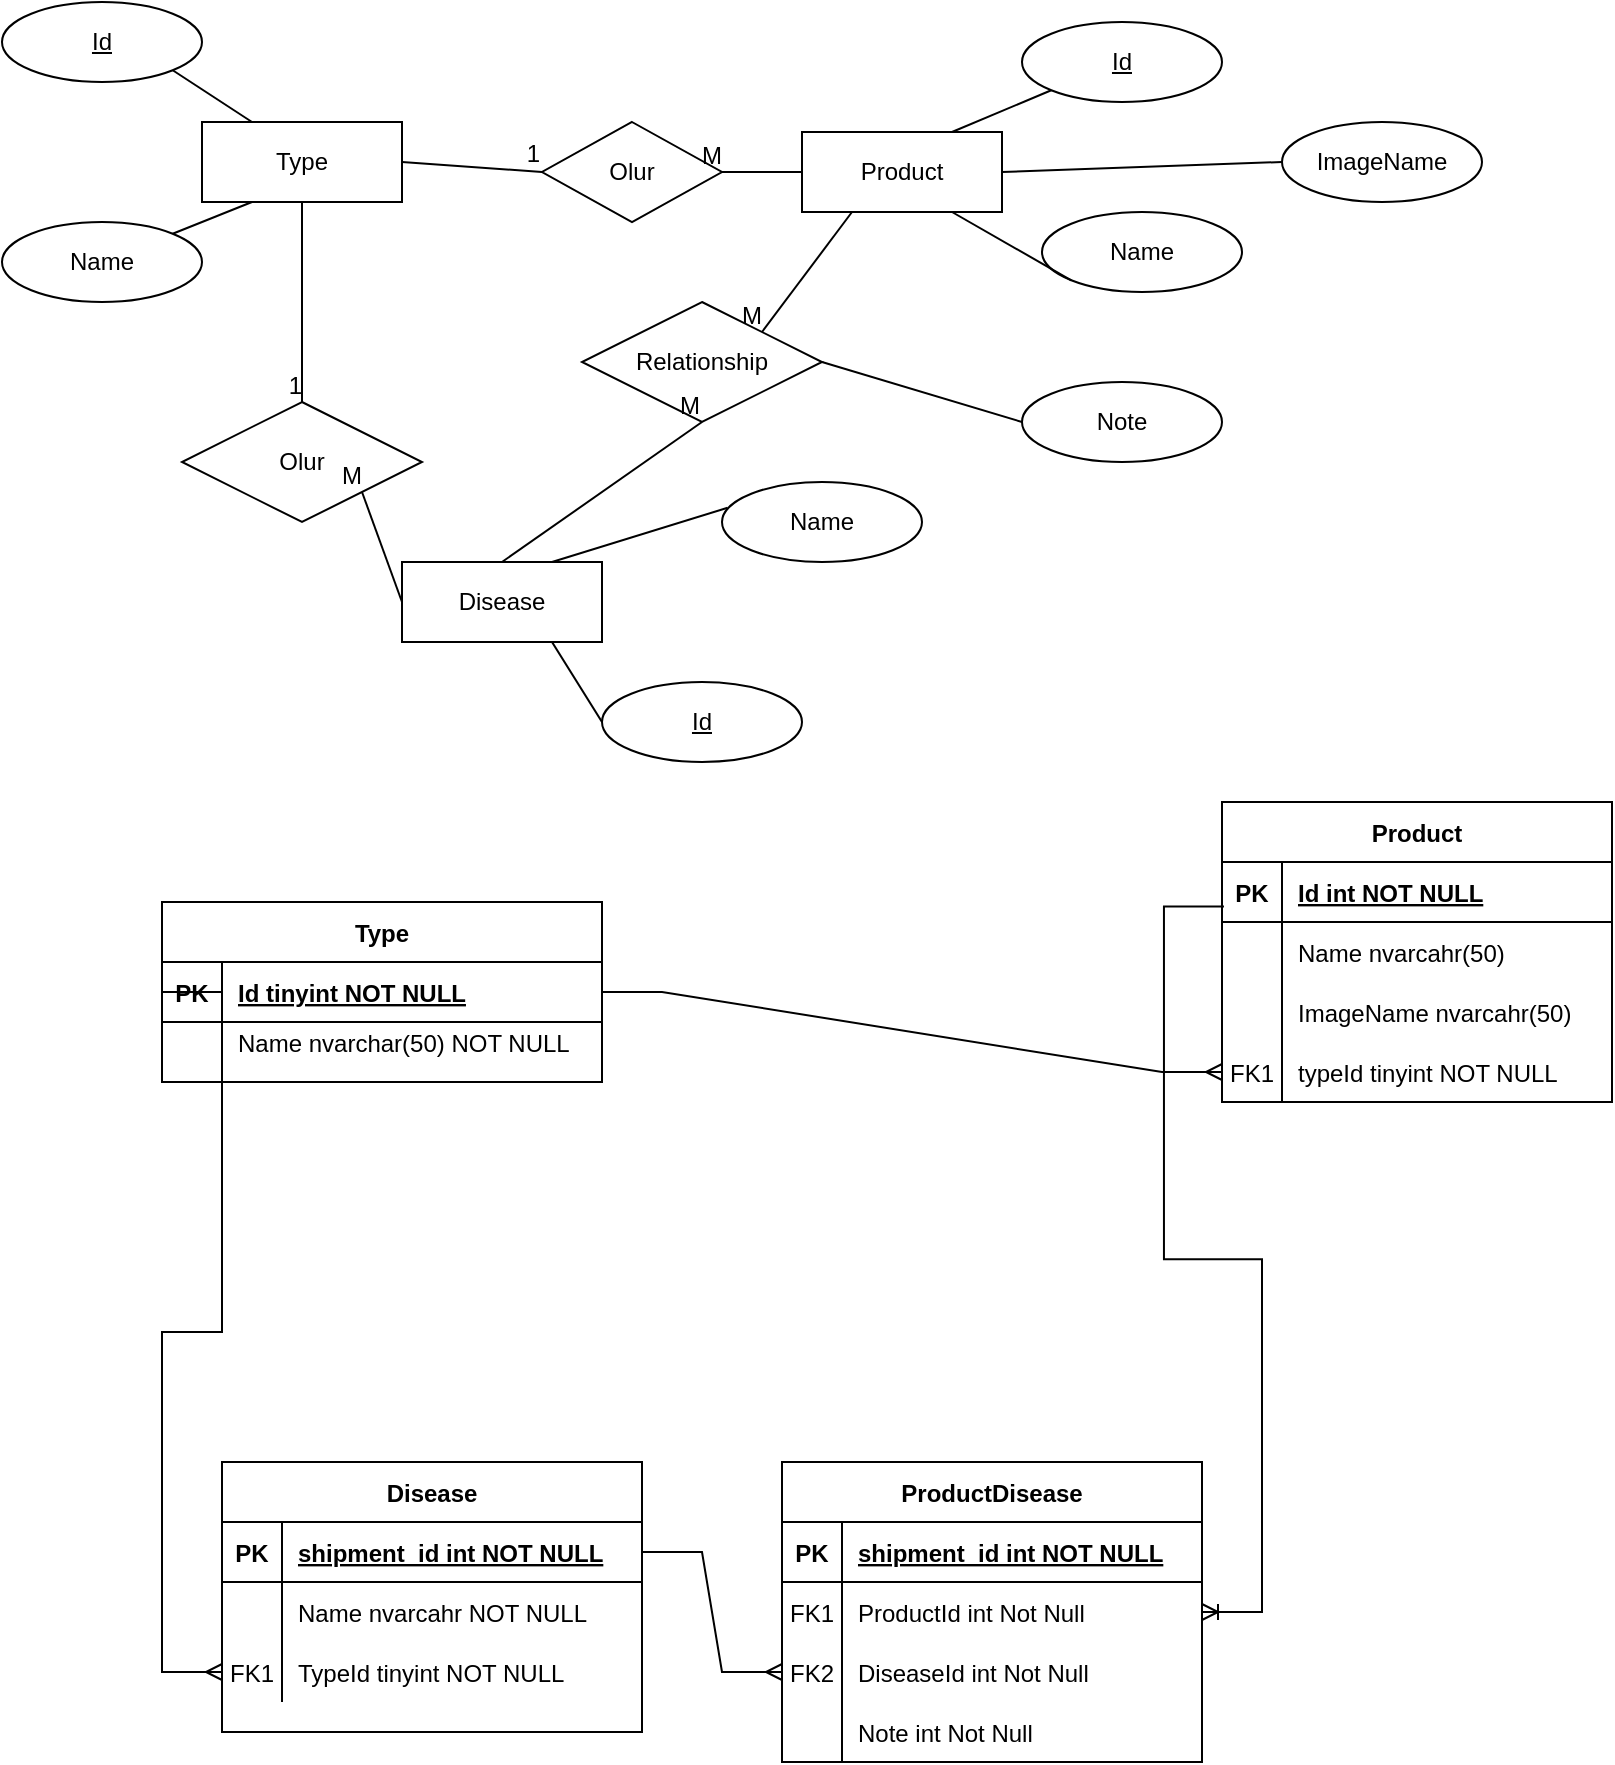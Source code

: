<mxfile version="16.6.3" type="device"><diagram id="R2lEEEUBdFMjLlhIrx00" name="Page-1"><mxGraphModel dx="1617" dy="767" grid="1" gridSize="10" guides="1" tooltips="1" connect="1" arrows="1" fold="1" page="1" pageScale="1" pageWidth="850" pageHeight="1100" math="0" shadow="0" extFonts="Permanent Marker^https://fonts.googleapis.com/css?family=Permanent+Marker"><root><mxCell id="0"/><mxCell id="1" parent="0"/><mxCell id="C-vyLk0tnHw3VtMMgP7b-2" value="Product" style="shape=table;startSize=30;container=1;collapsible=1;childLayout=tableLayout;fixedRows=1;rowLines=0;fontStyle=1;align=center;resizeLast=1;" parent="1" vertex="1"><mxGeometry x="620" y="420" width="195" height="150" as="geometry"/></mxCell><mxCell id="C-vyLk0tnHw3VtMMgP7b-3" value="" style="shape=partialRectangle;collapsible=0;dropTarget=0;pointerEvents=0;fillColor=none;points=[[0,0.5],[1,0.5]];portConstraint=eastwest;top=0;left=0;right=0;bottom=1;" parent="C-vyLk0tnHw3VtMMgP7b-2" vertex="1"><mxGeometry y="30" width="195" height="30" as="geometry"/></mxCell><mxCell id="C-vyLk0tnHw3VtMMgP7b-4" value="PK" style="shape=partialRectangle;overflow=hidden;connectable=0;fillColor=none;top=0;left=0;bottom=0;right=0;fontStyle=1;" parent="C-vyLk0tnHw3VtMMgP7b-3" vertex="1"><mxGeometry width="30" height="30" as="geometry"><mxRectangle width="30" height="30" as="alternateBounds"/></mxGeometry></mxCell><mxCell id="C-vyLk0tnHw3VtMMgP7b-5" value="Id int NOT NULL " style="shape=partialRectangle;overflow=hidden;connectable=0;fillColor=none;top=0;left=0;bottom=0;right=0;align=left;spacingLeft=6;fontStyle=5;" parent="C-vyLk0tnHw3VtMMgP7b-3" vertex="1"><mxGeometry x="30" width="165" height="30" as="geometry"><mxRectangle width="165" height="30" as="alternateBounds"/></mxGeometry></mxCell><mxCell id="C-vyLk0tnHw3VtMMgP7b-6" value="" style="shape=partialRectangle;collapsible=0;dropTarget=0;pointerEvents=0;fillColor=none;points=[[0,0.5],[1,0.5]];portConstraint=eastwest;top=0;left=0;right=0;bottom=0;" parent="C-vyLk0tnHw3VtMMgP7b-2" vertex="1"><mxGeometry y="60" width="195" height="30" as="geometry"/></mxCell><mxCell id="C-vyLk0tnHw3VtMMgP7b-7" value="" style="shape=partialRectangle;overflow=hidden;connectable=0;fillColor=none;top=0;left=0;bottom=0;right=0;" parent="C-vyLk0tnHw3VtMMgP7b-6" vertex="1"><mxGeometry width="30" height="30" as="geometry"><mxRectangle width="30" height="30" as="alternateBounds"/></mxGeometry></mxCell><mxCell id="C-vyLk0tnHw3VtMMgP7b-8" value="Name nvarcahr(50)" style="shape=partialRectangle;overflow=hidden;connectable=0;fillColor=none;top=0;left=0;bottom=0;right=0;align=left;spacingLeft=6;" parent="C-vyLk0tnHw3VtMMgP7b-6" vertex="1"><mxGeometry x="30" width="165" height="30" as="geometry"><mxRectangle width="165" height="30" as="alternateBounds"/></mxGeometry></mxCell><mxCell id="Ype7895De5jjJf4S_ieR-58" value="" style="shape=partialRectangle;collapsible=0;dropTarget=0;pointerEvents=0;fillColor=none;points=[[0,0.5],[1,0.5]];portConstraint=eastwest;top=0;left=0;right=0;bottom=0;" vertex="1" parent="C-vyLk0tnHw3VtMMgP7b-2"><mxGeometry y="90" width="195" height="30" as="geometry"/></mxCell><mxCell id="Ype7895De5jjJf4S_ieR-59" value="" style="shape=partialRectangle;overflow=hidden;connectable=0;fillColor=none;top=0;left=0;bottom=0;right=0;" vertex="1" parent="Ype7895De5jjJf4S_ieR-58"><mxGeometry width="30" height="30" as="geometry"><mxRectangle width="30" height="30" as="alternateBounds"/></mxGeometry></mxCell><mxCell id="Ype7895De5jjJf4S_ieR-60" value="ImageName nvarcahr(50)" style="shape=partialRectangle;overflow=hidden;connectable=0;fillColor=none;top=0;left=0;bottom=0;right=0;align=left;spacingLeft=6;" vertex="1" parent="Ype7895De5jjJf4S_ieR-58"><mxGeometry x="30" width="165" height="30" as="geometry"><mxRectangle width="165" height="30" as="alternateBounds"/></mxGeometry></mxCell><mxCell id="Ype7895De5jjJf4S_ieR-55" value="" style="shape=partialRectangle;collapsible=0;dropTarget=0;pointerEvents=0;fillColor=none;points=[[0,0.5],[1,0.5]];portConstraint=eastwest;top=0;left=0;right=0;bottom=0;" vertex="1" parent="C-vyLk0tnHw3VtMMgP7b-2"><mxGeometry y="120" width="195" height="30" as="geometry"/></mxCell><mxCell id="Ype7895De5jjJf4S_ieR-56" value="FK1" style="shape=partialRectangle;overflow=hidden;connectable=0;fillColor=none;top=0;left=0;bottom=0;right=0;" vertex="1" parent="Ype7895De5jjJf4S_ieR-55"><mxGeometry width="30" height="30" as="geometry"><mxRectangle width="30" height="30" as="alternateBounds"/></mxGeometry></mxCell><mxCell id="Ype7895De5jjJf4S_ieR-57" value="typeId tinyint NOT NULL" style="shape=partialRectangle;overflow=hidden;connectable=0;fillColor=none;top=0;left=0;bottom=0;right=0;align=left;spacingLeft=6;" vertex="1" parent="Ype7895De5jjJf4S_ieR-55"><mxGeometry x="30" width="165" height="30" as="geometry"><mxRectangle width="165" height="30" as="alternateBounds"/></mxGeometry></mxCell><mxCell id="C-vyLk0tnHw3VtMMgP7b-13" value="Disease" style="shape=table;startSize=30;container=1;collapsible=1;childLayout=tableLayout;fixedRows=1;rowLines=0;fontStyle=1;align=center;resizeLast=1;" parent="1" vertex="1"><mxGeometry x="120" y="750" width="210" height="135" as="geometry"/></mxCell><mxCell id="C-vyLk0tnHw3VtMMgP7b-14" value="" style="shape=partialRectangle;collapsible=0;dropTarget=0;pointerEvents=0;fillColor=none;points=[[0,0.5],[1,0.5]];portConstraint=eastwest;top=0;left=0;right=0;bottom=1;" parent="C-vyLk0tnHw3VtMMgP7b-13" vertex="1"><mxGeometry y="30" width="210" height="30" as="geometry"/></mxCell><mxCell id="C-vyLk0tnHw3VtMMgP7b-15" value="PK" style="shape=partialRectangle;overflow=hidden;connectable=0;fillColor=none;top=0;left=0;bottom=0;right=0;fontStyle=1;" parent="C-vyLk0tnHw3VtMMgP7b-14" vertex="1"><mxGeometry width="30" height="30" as="geometry"><mxRectangle width="30" height="30" as="alternateBounds"/></mxGeometry></mxCell><mxCell id="C-vyLk0tnHw3VtMMgP7b-16" value="shipment_id int NOT NULL " style="shape=partialRectangle;overflow=hidden;connectable=0;fillColor=none;top=0;left=0;bottom=0;right=0;align=left;spacingLeft=6;fontStyle=5;" parent="C-vyLk0tnHw3VtMMgP7b-14" vertex="1"><mxGeometry x="30" width="180" height="30" as="geometry"><mxRectangle width="180" height="30" as="alternateBounds"/></mxGeometry></mxCell><mxCell id="C-vyLk0tnHw3VtMMgP7b-17" value="" style="shape=partialRectangle;collapsible=0;dropTarget=0;pointerEvents=0;fillColor=none;points=[[0,0.5],[1,0.5]];portConstraint=eastwest;top=0;left=0;right=0;bottom=0;" parent="C-vyLk0tnHw3VtMMgP7b-13" vertex="1"><mxGeometry y="60" width="210" height="30" as="geometry"/></mxCell><mxCell id="C-vyLk0tnHw3VtMMgP7b-18" value="" style="shape=partialRectangle;overflow=hidden;connectable=0;fillColor=none;top=0;left=0;bottom=0;right=0;" parent="C-vyLk0tnHw3VtMMgP7b-17" vertex="1"><mxGeometry width="30" height="30" as="geometry"><mxRectangle width="30" height="30" as="alternateBounds"/></mxGeometry></mxCell><mxCell id="C-vyLk0tnHw3VtMMgP7b-19" value="Name nvarcahr NOT NULL" style="shape=partialRectangle;overflow=hidden;connectable=0;fillColor=none;top=0;left=0;bottom=0;right=0;align=left;spacingLeft=6;" parent="C-vyLk0tnHw3VtMMgP7b-17" vertex="1"><mxGeometry x="30" width="180" height="30" as="geometry"><mxRectangle width="180" height="30" as="alternateBounds"/></mxGeometry></mxCell><mxCell id="C-vyLk0tnHw3VtMMgP7b-20" value="" style="shape=partialRectangle;collapsible=0;dropTarget=0;pointerEvents=0;fillColor=none;points=[[0,0.5],[1,0.5]];portConstraint=eastwest;top=0;left=0;right=0;bottom=0;" parent="C-vyLk0tnHw3VtMMgP7b-13" vertex="1"><mxGeometry y="90" width="210" height="30" as="geometry"/></mxCell><mxCell id="C-vyLk0tnHw3VtMMgP7b-21" value="FK1" style="shape=partialRectangle;overflow=hidden;connectable=0;fillColor=none;top=0;left=0;bottom=0;right=0;" parent="C-vyLk0tnHw3VtMMgP7b-20" vertex="1"><mxGeometry width="30" height="30" as="geometry"><mxRectangle width="30" height="30" as="alternateBounds"/></mxGeometry></mxCell><mxCell id="C-vyLk0tnHw3VtMMgP7b-22" value="TypeId tinyint NOT NULL" style="shape=partialRectangle;overflow=hidden;connectable=0;fillColor=none;top=0;left=0;bottom=0;right=0;align=left;spacingLeft=6;" parent="C-vyLk0tnHw3VtMMgP7b-20" vertex="1"><mxGeometry x="30" width="180" height="30" as="geometry"><mxRectangle width="180" height="30" as="alternateBounds"/></mxGeometry></mxCell><mxCell id="C-vyLk0tnHw3VtMMgP7b-23" value="Type" style="shape=table;startSize=30;container=1;collapsible=1;childLayout=tableLayout;fixedRows=1;rowLines=0;fontStyle=1;align=center;resizeLast=1;" parent="1" vertex="1"><mxGeometry x="90" y="470" width="220" height="90" as="geometry"/></mxCell><mxCell id="C-vyLk0tnHw3VtMMgP7b-24" value="" style="shape=partialRectangle;collapsible=0;dropTarget=0;pointerEvents=0;fillColor=none;points=[[0,0.5],[1,0.5]];portConstraint=eastwest;top=0;left=0;right=0;bottom=1;" parent="C-vyLk0tnHw3VtMMgP7b-23" vertex="1"><mxGeometry y="30" width="220" height="30" as="geometry"/></mxCell><mxCell id="C-vyLk0tnHw3VtMMgP7b-25" value="PK" style="shape=partialRectangle;overflow=hidden;connectable=0;fillColor=none;top=0;left=0;bottom=0;right=0;fontStyle=1;" parent="C-vyLk0tnHw3VtMMgP7b-24" vertex="1"><mxGeometry width="30" height="30" as="geometry"><mxRectangle width="30" height="30" as="alternateBounds"/></mxGeometry></mxCell><mxCell id="C-vyLk0tnHw3VtMMgP7b-26" value="Id tinyint NOT NULL " style="shape=partialRectangle;overflow=hidden;connectable=0;fillColor=none;top=0;left=0;bottom=0;right=0;align=left;spacingLeft=6;fontStyle=5;" parent="C-vyLk0tnHw3VtMMgP7b-24" vertex="1"><mxGeometry x="30" width="190" height="30" as="geometry"><mxRectangle width="190" height="30" as="alternateBounds"/></mxGeometry></mxCell><mxCell id="C-vyLk0tnHw3VtMMgP7b-27" value="" style="shape=partialRectangle;collapsible=0;dropTarget=0;pointerEvents=0;fillColor=none;points=[[0,0.5],[1,0.5]];portConstraint=eastwest;top=0;left=0;right=0;bottom=0;" parent="C-vyLk0tnHw3VtMMgP7b-23" vertex="1"><mxGeometry y="60" width="220" height="20" as="geometry"/></mxCell><mxCell id="C-vyLk0tnHw3VtMMgP7b-28" value="" style="shape=partialRectangle;overflow=hidden;connectable=0;fillColor=none;top=0;left=0;bottom=0;right=0;" parent="C-vyLk0tnHw3VtMMgP7b-27" vertex="1"><mxGeometry width="30" height="20" as="geometry"><mxRectangle width="30" height="20" as="alternateBounds"/></mxGeometry></mxCell><mxCell id="C-vyLk0tnHw3VtMMgP7b-29" value="Name nvarchar(50) NOT NULL" style="shape=partialRectangle;overflow=hidden;connectable=0;fillColor=none;top=0;left=0;bottom=0;right=0;align=left;spacingLeft=6;" parent="C-vyLk0tnHw3VtMMgP7b-27" vertex="1"><mxGeometry x="30" width="190" height="20" as="geometry"><mxRectangle width="190" height="20" as="alternateBounds"/></mxGeometry></mxCell><mxCell id="Ype7895De5jjJf4S_ieR-1" value="Type" style="whiteSpace=wrap;html=1;align=center;" vertex="1" parent="1"><mxGeometry x="110" y="80" width="100" height="40" as="geometry"/></mxCell><mxCell id="Ype7895De5jjJf4S_ieR-2" value="Id" style="ellipse;whiteSpace=wrap;html=1;align=center;fontStyle=4;" vertex="1" parent="1"><mxGeometry x="10" y="20" width="100" height="40" as="geometry"/></mxCell><mxCell id="Ype7895De5jjJf4S_ieR-3" value="Name" style="ellipse;whiteSpace=wrap;html=1;align=center;" vertex="1" parent="1"><mxGeometry x="10" y="130" width="100" height="40" as="geometry"/></mxCell><mxCell id="Ype7895De5jjJf4S_ieR-5" value="" style="endArrow=none;html=1;rounded=0;exitX=1;exitY=1;exitDx=0;exitDy=0;entryX=0.25;entryY=0;entryDx=0;entryDy=0;" edge="1" parent="1" source="Ype7895De5jjJf4S_ieR-2" target="Ype7895De5jjJf4S_ieR-1"><mxGeometry relative="1" as="geometry"><mxPoint x="300" y="280" as="sourcePoint"/><mxPoint x="460" y="280" as="targetPoint"/></mxGeometry></mxCell><mxCell id="Ype7895De5jjJf4S_ieR-6" value="" style="endArrow=none;html=1;rounded=0;exitX=1;exitY=0;exitDx=0;exitDy=0;entryX=0.25;entryY=1;entryDx=0;entryDy=0;" edge="1" parent="1" source="Ype7895De5jjJf4S_ieR-3" target="Ype7895De5jjJf4S_ieR-1"><mxGeometry relative="1" as="geometry"><mxPoint x="300" y="280" as="sourcePoint"/><mxPoint x="140" y="120" as="targetPoint"/></mxGeometry></mxCell><mxCell id="Ype7895De5jjJf4S_ieR-8" value="Product" style="whiteSpace=wrap;html=1;align=center;" vertex="1" parent="1"><mxGeometry x="410" y="85" width="100" height="40" as="geometry"/></mxCell><mxCell id="Ype7895De5jjJf4S_ieR-9" value="Id" style="ellipse;whiteSpace=wrap;html=1;align=center;fontStyle=4;" vertex="1" parent="1"><mxGeometry x="520" y="30" width="100" height="40" as="geometry"/></mxCell><mxCell id="Ype7895De5jjJf4S_ieR-10" value="Name" style="ellipse;whiteSpace=wrap;html=1;align=center;" vertex="1" parent="1"><mxGeometry x="530" y="125" width="100" height="40" as="geometry"/></mxCell><mxCell id="Ype7895De5jjJf4S_ieR-11" value="" style="endArrow=none;html=1;rounded=0;exitX=0.75;exitY=0;exitDx=0;exitDy=0;entryX=0;entryY=1;entryDx=0;entryDy=0;" edge="1" parent="1" source="Ype7895De5jjJf4S_ieR-8" target="Ype7895De5jjJf4S_ieR-9"><mxGeometry relative="1" as="geometry"><mxPoint x="300" y="280" as="sourcePoint"/><mxPoint x="460" y="280" as="targetPoint"/></mxGeometry></mxCell><mxCell id="Ype7895De5jjJf4S_ieR-12" value="" style="endArrow=none;html=1;rounded=0;exitX=0.75;exitY=1;exitDx=0;exitDy=0;entryX=0;entryY=1;entryDx=0;entryDy=0;" edge="1" parent="1" source="Ype7895De5jjJf4S_ieR-8" target="Ype7895De5jjJf4S_ieR-10"><mxGeometry relative="1" as="geometry"><mxPoint x="300" y="280" as="sourcePoint"/><mxPoint x="460" y="280" as="targetPoint"/></mxGeometry></mxCell><mxCell id="Ype7895De5jjJf4S_ieR-13" value="Olur" style="shape=rhombus;perimeter=rhombusPerimeter;whiteSpace=wrap;html=1;align=center;" vertex="1" parent="1"><mxGeometry x="280" y="80" width="90" height="50" as="geometry"/></mxCell><mxCell id="Ype7895De5jjJf4S_ieR-14" value="" style="endArrow=none;html=1;rounded=0;exitX=1;exitY=0.5;exitDx=0;exitDy=0;entryX=0;entryY=0.5;entryDx=0;entryDy=0;" edge="1" parent="1" source="Ype7895De5jjJf4S_ieR-1" target="Ype7895De5jjJf4S_ieR-13"><mxGeometry relative="1" as="geometry"><mxPoint x="300" y="280" as="sourcePoint"/><mxPoint x="460" y="280" as="targetPoint"/></mxGeometry></mxCell><mxCell id="Ype7895De5jjJf4S_ieR-15" value="1" style="resizable=0;html=1;align=right;verticalAlign=bottom;" connectable="0" vertex="1" parent="Ype7895De5jjJf4S_ieR-14"><mxGeometry x="1" relative="1" as="geometry"/></mxCell><mxCell id="Ype7895De5jjJf4S_ieR-16" value="" style="endArrow=none;html=1;rounded=0;entryX=1;entryY=0.5;entryDx=0;entryDy=0;exitX=0;exitY=0.5;exitDx=0;exitDy=0;" edge="1" parent="1" source="Ype7895De5jjJf4S_ieR-8" target="Ype7895De5jjJf4S_ieR-13"><mxGeometry relative="1" as="geometry"><mxPoint x="300" y="280" as="sourcePoint"/><mxPoint x="460" y="280" as="targetPoint"/></mxGeometry></mxCell><mxCell id="Ype7895De5jjJf4S_ieR-17" value="M" style="resizable=0;html=1;align=right;verticalAlign=bottom;" connectable="0" vertex="1" parent="Ype7895De5jjJf4S_ieR-16"><mxGeometry x="1" relative="1" as="geometry"/></mxCell><mxCell id="Ype7895De5jjJf4S_ieR-18" value="ImageName" style="ellipse;whiteSpace=wrap;html=1;align=center;" vertex="1" parent="1"><mxGeometry x="650" y="80" width="100" height="40" as="geometry"/></mxCell><mxCell id="Ype7895De5jjJf4S_ieR-19" value="" style="endArrow=none;html=1;rounded=0;exitX=1;exitY=0.5;exitDx=0;exitDy=0;entryX=0;entryY=0.5;entryDx=0;entryDy=0;" edge="1" parent="1" source="Ype7895De5jjJf4S_ieR-8" target="Ype7895De5jjJf4S_ieR-18"><mxGeometry relative="1" as="geometry"><mxPoint x="300" y="280" as="sourcePoint"/><mxPoint x="460" y="280" as="targetPoint"/></mxGeometry></mxCell><mxCell id="Ype7895De5jjJf4S_ieR-22" value="Disease" style="whiteSpace=wrap;html=1;align=center;" vertex="1" parent="1"><mxGeometry x="210" y="300" width="100" height="40" as="geometry"/></mxCell><mxCell id="Ype7895De5jjJf4S_ieR-23" value="Name" style="ellipse;whiteSpace=wrap;html=1;align=center;" vertex="1" parent="1"><mxGeometry x="370" y="260" width="100" height="40" as="geometry"/></mxCell><mxCell id="Ype7895De5jjJf4S_ieR-24" value="Id" style="ellipse;whiteSpace=wrap;html=1;align=center;fontStyle=4;" vertex="1" parent="1"><mxGeometry x="310" y="360" width="100" height="40" as="geometry"/></mxCell><mxCell id="Ype7895De5jjJf4S_ieR-25" value="" style="endArrow=none;html=1;rounded=0;exitX=0.75;exitY=0;exitDx=0;exitDy=0;entryX=0.028;entryY=0.322;entryDx=0;entryDy=0;entryPerimeter=0;" edge="1" parent="1" source="Ype7895De5jjJf4S_ieR-22" target="Ype7895De5jjJf4S_ieR-23"><mxGeometry relative="1" as="geometry"><mxPoint x="300" y="280" as="sourcePoint"/><mxPoint x="460" y="280" as="targetPoint"/></mxGeometry></mxCell><mxCell id="Ype7895De5jjJf4S_ieR-26" value="" style="endArrow=none;html=1;rounded=0;entryX=0;entryY=0.5;entryDx=0;entryDy=0;exitX=0.75;exitY=1;exitDx=0;exitDy=0;" edge="1" parent="1" source="Ype7895De5jjJf4S_ieR-22" target="Ype7895De5jjJf4S_ieR-24"><mxGeometry relative="1" as="geometry"><mxPoint x="300" y="280" as="sourcePoint"/><mxPoint x="460" y="280" as="targetPoint"/></mxGeometry></mxCell><mxCell id="Ype7895De5jjJf4S_ieR-32" value="Olur" style="shape=rhombus;perimeter=rhombusPerimeter;whiteSpace=wrap;html=1;align=center;" vertex="1" parent="1"><mxGeometry x="100" y="220" width="120" height="60" as="geometry"/></mxCell><mxCell id="Ype7895De5jjJf4S_ieR-33" value="" style="endArrow=none;html=1;rounded=0;exitX=0.5;exitY=1;exitDx=0;exitDy=0;entryX=0.5;entryY=0;entryDx=0;entryDy=0;" edge="1" parent="1" source="Ype7895De5jjJf4S_ieR-1" target="Ype7895De5jjJf4S_ieR-32"><mxGeometry relative="1" as="geometry"><mxPoint x="300" y="280" as="sourcePoint"/><mxPoint x="460" y="280" as="targetPoint"/></mxGeometry></mxCell><mxCell id="Ype7895De5jjJf4S_ieR-34" value="1" style="resizable=0;html=1;align=right;verticalAlign=bottom;" connectable="0" vertex="1" parent="Ype7895De5jjJf4S_ieR-33"><mxGeometry x="1" relative="1" as="geometry"/></mxCell><mxCell id="Ype7895De5jjJf4S_ieR-35" value="" style="endArrow=none;html=1;rounded=0;entryX=1;entryY=1;entryDx=0;entryDy=0;exitX=0;exitY=0.5;exitDx=0;exitDy=0;" edge="1" parent="1" source="Ype7895De5jjJf4S_ieR-22" target="Ype7895De5jjJf4S_ieR-32"><mxGeometry relative="1" as="geometry"><mxPoint x="300" y="280" as="sourcePoint"/><mxPoint x="460" y="280" as="targetPoint"/></mxGeometry></mxCell><mxCell id="Ype7895De5jjJf4S_ieR-36" value="M" style="resizable=0;html=1;align=right;verticalAlign=bottom;" connectable="0" vertex="1" parent="Ype7895De5jjJf4S_ieR-35"><mxGeometry x="1" relative="1" as="geometry"/></mxCell><mxCell id="Ype7895De5jjJf4S_ieR-65" value="ProductDisease" style="shape=table;startSize=30;container=1;collapsible=1;childLayout=tableLayout;fixedRows=1;rowLines=0;fontStyle=1;align=center;resizeLast=1;" vertex="1" parent="1"><mxGeometry x="400" y="750" width="210" height="150" as="geometry"/></mxCell><mxCell id="Ype7895De5jjJf4S_ieR-66" value="" style="shape=partialRectangle;collapsible=0;dropTarget=0;pointerEvents=0;fillColor=none;points=[[0,0.5],[1,0.5]];portConstraint=eastwest;top=0;left=0;right=0;bottom=1;" vertex="1" parent="Ype7895De5jjJf4S_ieR-65"><mxGeometry y="30" width="210" height="30" as="geometry"/></mxCell><mxCell id="Ype7895De5jjJf4S_ieR-67" value="PK" style="shape=partialRectangle;overflow=hidden;connectable=0;fillColor=none;top=0;left=0;bottom=0;right=0;fontStyle=1;" vertex="1" parent="Ype7895De5jjJf4S_ieR-66"><mxGeometry width="30" height="30" as="geometry"><mxRectangle width="30" height="30" as="alternateBounds"/></mxGeometry></mxCell><mxCell id="Ype7895De5jjJf4S_ieR-68" value="shipment_id int NOT NULL " style="shape=partialRectangle;overflow=hidden;connectable=0;fillColor=none;top=0;left=0;bottom=0;right=0;align=left;spacingLeft=6;fontStyle=5;" vertex="1" parent="Ype7895De5jjJf4S_ieR-66"><mxGeometry x="30" width="180" height="30" as="geometry"><mxRectangle width="180" height="30" as="alternateBounds"/></mxGeometry></mxCell><mxCell id="Ype7895De5jjJf4S_ieR-69" value="" style="shape=partialRectangle;collapsible=0;dropTarget=0;pointerEvents=0;fillColor=none;points=[[0,0.5],[1,0.5]];portConstraint=eastwest;top=0;left=0;right=0;bottom=0;" vertex="1" parent="Ype7895De5jjJf4S_ieR-65"><mxGeometry y="60" width="210" height="30" as="geometry"/></mxCell><mxCell id="Ype7895De5jjJf4S_ieR-70" value="FK1" style="shape=partialRectangle;overflow=hidden;connectable=0;fillColor=none;top=0;left=0;bottom=0;right=0;" vertex="1" parent="Ype7895De5jjJf4S_ieR-69"><mxGeometry width="30" height="30" as="geometry"><mxRectangle width="30" height="30" as="alternateBounds"/></mxGeometry></mxCell><mxCell id="Ype7895De5jjJf4S_ieR-71" value="ProductId int Not Null" style="shape=partialRectangle;overflow=hidden;connectable=0;fillColor=none;top=0;left=0;bottom=0;right=0;align=left;spacingLeft=6;" vertex="1" parent="Ype7895De5jjJf4S_ieR-69"><mxGeometry x="30" width="180" height="30" as="geometry"><mxRectangle width="180" height="30" as="alternateBounds"/></mxGeometry></mxCell><mxCell id="Ype7895De5jjJf4S_ieR-72" value="" style="shape=partialRectangle;collapsible=0;dropTarget=0;pointerEvents=0;fillColor=none;points=[[0,0.5],[1,0.5]];portConstraint=eastwest;top=0;left=0;right=0;bottom=0;" vertex="1" parent="Ype7895De5jjJf4S_ieR-65"><mxGeometry y="90" width="210" height="30" as="geometry"/></mxCell><mxCell id="Ype7895De5jjJf4S_ieR-73" value="FK2" style="shape=partialRectangle;overflow=hidden;connectable=0;fillColor=none;top=0;left=0;bottom=0;right=0;" vertex="1" parent="Ype7895De5jjJf4S_ieR-72"><mxGeometry width="30" height="30" as="geometry"><mxRectangle width="30" height="30" as="alternateBounds"/></mxGeometry></mxCell><mxCell id="Ype7895De5jjJf4S_ieR-74" value="DiseaseId int Not Null" style="shape=partialRectangle;overflow=hidden;connectable=0;fillColor=none;top=0;left=0;bottom=0;right=0;align=left;spacingLeft=6;" vertex="1" parent="Ype7895De5jjJf4S_ieR-72"><mxGeometry x="30" width="180" height="30" as="geometry"><mxRectangle width="180" height="30" as="alternateBounds"/></mxGeometry></mxCell><mxCell id="Ype7895De5jjJf4S_ieR-83" value="" style="shape=partialRectangle;collapsible=0;dropTarget=0;pointerEvents=0;fillColor=none;points=[[0,0.5],[1,0.5]];portConstraint=eastwest;top=0;left=0;right=0;bottom=0;" vertex="1" parent="Ype7895De5jjJf4S_ieR-65"><mxGeometry y="120" width="210" height="30" as="geometry"/></mxCell><mxCell id="Ype7895De5jjJf4S_ieR-84" value="" style="shape=partialRectangle;overflow=hidden;connectable=0;fillColor=none;top=0;left=0;bottom=0;right=0;" vertex="1" parent="Ype7895De5jjJf4S_ieR-83"><mxGeometry width="30" height="30" as="geometry"><mxRectangle width="30" height="30" as="alternateBounds"/></mxGeometry></mxCell><mxCell id="Ype7895De5jjJf4S_ieR-85" value="Note int Not Null" style="shape=partialRectangle;overflow=hidden;connectable=0;fillColor=none;top=0;left=0;bottom=0;right=0;align=left;spacingLeft=6;" vertex="1" parent="Ype7895De5jjJf4S_ieR-83"><mxGeometry x="30" width="180" height="30" as="geometry"><mxRectangle width="180" height="30" as="alternateBounds"/></mxGeometry></mxCell><mxCell id="Ype7895De5jjJf4S_ieR-75" value="Relationship" style="shape=rhombus;perimeter=rhombusPerimeter;whiteSpace=wrap;html=1;align=center;" vertex="1" parent="1"><mxGeometry x="300" y="170" width="120" height="60" as="geometry"/></mxCell><mxCell id="Ype7895De5jjJf4S_ieR-76" value="" style="endArrow=none;html=1;rounded=0;entryX=0.5;entryY=1;entryDx=0;entryDy=0;exitX=0.5;exitY=0;exitDx=0;exitDy=0;" edge="1" parent="1" source="Ype7895De5jjJf4S_ieR-22" target="Ype7895De5jjJf4S_ieR-75"><mxGeometry relative="1" as="geometry"><mxPoint x="310" y="340" as="sourcePoint"/><mxPoint x="470" y="340" as="targetPoint"/></mxGeometry></mxCell><mxCell id="Ype7895De5jjJf4S_ieR-77" value="M" style="resizable=0;html=1;align=right;verticalAlign=bottom;" connectable="0" vertex="1" parent="Ype7895De5jjJf4S_ieR-76"><mxGeometry x="1" relative="1" as="geometry"/></mxCell><mxCell id="Ype7895De5jjJf4S_ieR-78" value="" style="endArrow=none;html=1;rounded=0;exitX=0.25;exitY=1;exitDx=0;exitDy=0;entryX=1;entryY=0;entryDx=0;entryDy=0;" edge="1" parent="1" source="Ype7895De5jjJf4S_ieR-8" target="Ype7895De5jjJf4S_ieR-75"><mxGeometry relative="1" as="geometry"><mxPoint x="310" y="340" as="sourcePoint"/><mxPoint x="390" y="180" as="targetPoint"/></mxGeometry></mxCell><mxCell id="Ype7895De5jjJf4S_ieR-79" value="M" style="resizable=0;html=1;align=right;verticalAlign=bottom;" connectable="0" vertex="1" parent="Ype7895De5jjJf4S_ieR-78"><mxGeometry x="1" relative="1" as="geometry"/></mxCell><mxCell id="Ype7895De5jjJf4S_ieR-80" value="Note" style="ellipse;whiteSpace=wrap;html=1;align=center;" vertex="1" parent="1"><mxGeometry x="520" y="210" width="100" height="40" as="geometry"/></mxCell><mxCell id="Ype7895De5jjJf4S_ieR-81" value="" style="endArrow=none;html=1;rounded=0;entryX=0;entryY=0.5;entryDx=0;entryDy=0;exitX=1;exitY=0.5;exitDx=0;exitDy=0;" edge="1" parent="1" source="Ype7895De5jjJf4S_ieR-75" target="Ype7895De5jjJf4S_ieR-80"><mxGeometry relative="1" as="geometry"><mxPoint x="310" y="340" as="sourcePoint"/><mxPoint x="470" y="340" as="targetPoint"/></mxGeometry></mxCell><mxCell id="Ype7895De5jjJf4S_ieR-87" value="" style="edgeStyle=entityRelationEdgeStyle;fontSize=12;html=1;endArrow=ERmany;rounded=0;exitX=1;exitY=0.5;exitDx=0;exitDy=0;" edge="1" parent="1" source="C-vyLk0tnHw3VtMMgP7b-24" target="Ype7895De5jjJf4S_ieR-55"><mxGeometry width="100" height="100" relative="1" as="geometry"><mxPoint x="340" y="640" as="sourcePoint"/><mxPoint x="440" y="540" as="targetPoint"/></mxGeometry></mxCell><mxCell id="Ype7895De5jjJf4S_ieR-89" value="" style="edgeStyle=entityRelationEdgeStyle;fontSize=12;html=1;endArrow=ERmany;rounded=0;exitX=1;exitY=0.5;exitDx=0;exitDy=0;entryX=0;entryY=0.5;entryDx=0;entryDy=0;" edge="1" parent="1" source="C-vyLk0tnHw3VtMMgP7b-14" target="Ype7895De5jjJf4S_ieR-72"><mxGeometry width="100" height="100" relative="1" as="geometry"><mxPoint x="340" y="640" as="sourcePoint"/><mxPoint x="440" y="540" as="targetPoint"/></mxGeometry></mxCell><mxCell id="Ype7895De5jjJf4S_ieR-90" value="" style="edgeStyle=entityRelationEdgeStyle;fontSize=12;html=1;endArrow=ERoneToMany;rounded=0;exitX=0.005;exitY=0.742;exitDx=0;exitDy=0;entryX=1;entryY=0.5;entryDx=0;entryDy=0;exitPerimeter=0;" edge="1" parent="1" source="C-vyLk0tnHw3VtMMgP7b-3" target="Ype7895De5jjJf4S_ieR-69"><mxGeometry width="100" height="100" relative="1" as="geometry"><mxPoint x="340" y="640" as="sourcePoint"/><mxPoint x="440" y="540" as="targetPoint"/></mxGeometry></mxCell><mxCell id="Ype7895De5jjJf4S_ieR-91" value="" style="edgeStyle=entityRelationEdgeStyle;fontSize=12;html=1;endArrow=ERmany;rounded=0;entryX=0;entryY=0.5;entryDx=0;entryDy=0;exitX=0;exitY=0.5;exitDx=0;exitDy=0;" edge="1" parent="1" source="C-vyLk0tnHw3VtMMgP7b-24" target="C-vyLk0tnHw3VtMMgP7b-20"><mxGeometry width="100" height="100" relative="1" as="geometry"><mxPoint x="40" y="590" as="sourcePoint"/><mxPoint x="70" y="830" as="targetPoint"/></mxGeometry></mxCell></root></mxGraphModel></diagram></mxfile>